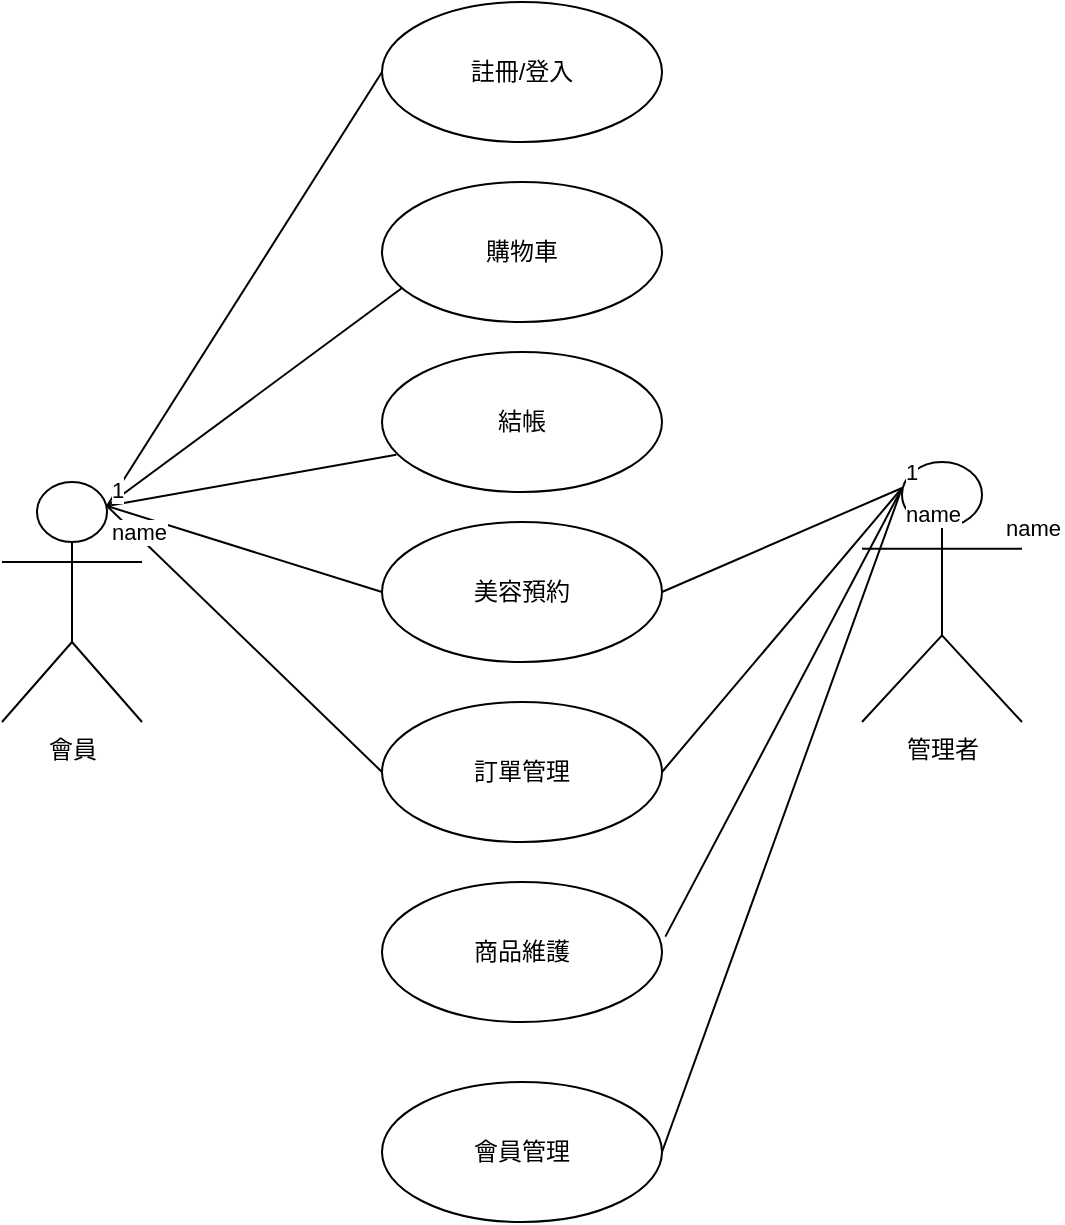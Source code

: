 <mxfile version="14.1.2" type="github"><diagram id="if_gVg0LCdBpnto1XC5N" name="Page-1"><mxGraphModel dx="1248" dy="677" grid="1" gridSize="10" guides="1" tooltips="1" connect="1" arrows="1" fold="1" page="1" pageScale="1" pageWidth="827" pageHeight="1169" math="0" shadow="0"><root><mxCell id="0"/><mxCell id="1" parent="0"/><mxCell id="mOt-wLDE0dt9SqUmTR0o-24" style="rounded=0;orthogonalLoop=1;jettySize=auto;html=1;exitX=0.75;exitY=0.1;exitDx=0;exitDy=0;exitPerimeter=0;entryX=0;entryY=0.5;entryDx=0;entryDy=0;endArrow=none;endFill=0;" edge="1" parent="1" source="mOt-wLDE0dt9SqUmTR0o-1" target="mOt-wLDE0dt9SqUmTR0o-8"><mxGeometry relative="1" as="geometry"/></mxCell><mxCell id="mOt-wLDE0dt9SqUmTR0o-27" style="edgeStyle=none;rounded=0;orthogonalLoop=1;jettySize=auto;html=1;exitX=0.75;exitY=0.1;exitDx=0;exitDy=0;exitPerimeter=0;endArrow=none;endFill=0;" edge="1" parent="1" source="mOt-wLDE0dt9SqUmTR0o-1"><mxGeometry relative="1" as="geometry"><mxPoint x="340" y="173" as="targetPoint"/></mxGeometry></mxCell><mxCell id="mOt-wLDE0dt9SqUmTR0o-30" style="edgeStyle=none;rounded=0;orthogonalLoop=1;jettySize=auto;html=1;exitX=0.75;exitY=0.1;exitDx=0;exitDy=0;exitPerimeter=0;entryX=0.051;entryY=0.734;entryDx=0;entryDy=0;entryPerimeter=0;endArrow=none;endFill=0;" edge="1" parent="1" source="mOt-wLDE0dt9SqUmTR0o-1" target="mOt-wLDE0dt9SqUmTR0o-4"><mxGeometry relative="1" as="geometry"/></mxCell><mxCell id="mOt-wLDE0dt9SqUmTR0o-1" value="會員" style="shape=umlActor;verticalLabelPosition=bottom;verticalAlign=top;html=1;" vertex="1" parent="1"><mxGeometry x="140" y="270" width="70" height="120" as="geometry"/></mxCell><mxCell id="mOt-wLDE0dt9SqUmTR0o-2" value="管理者" style="shape=umlActor;verticalLabelPosition=bottom;verticalAlign=top;html=1;" vertex="1" parent="1"><mxGeometry x="570" y="260" width="80" height="130" as="geometry"/></mxCell><mxCell id="mOt-wLDE0dt9SqUmTR0o-3" value="購物車" style="ellipse;whiteSpace=wrap;html=1;" vertex="1" parent="1"><mxGeometry x="330" y="120" width="140" height="70" as="geometry"/></mxCell><mxCell id="mOt-wLDE0dt9SqUmTR0o-4" value="結帳" style="ellipse;whiteSpace=wrap;html=1;" vertex="1" parent="1"><mxGeometry x="330" y="205" width="140" height="70" as="geometry"/></mxCell><mxCell id="mOt-wLDE0dt9SqUmTR0o-5" value="美容預約" style="ellipse;whiteSpace=wrap;html=1;" vertex="1" parent="1"><mxGeometry x="330" y="290" width="140" height="70" as="geometry"/></mxCell><mxCell id="mOt-wLDE0dt9SqUmTR0o-6" value="訂單管理" style="ellipse;whiteSpace=wrap;html=1;" vertex="1" parent="1"><mxGeometry x="330" y="380" width="140" height="70" as="geometry"/></mxCell><mxCell id="mOt-wLDE0dt9SqUmTR0o-7" value="商品維護" style="ellipse;whiteSpace=wrap;html=1;" vertex="1" parent="1"><mxGeometry x="330" y="470" width="140" height="70" as="geometry"/></mxCell><mxCell id="mOt-wLDE0dt9SqUmTR0o-8" value="註冊/登入" style="ellipse;whiteSpace=wrap;html=1;" vertex="1" parent="1"><mxGeometry x="330" y="30" width="140" height="70" as="geometry"/></mxCell><mxCell id="mOt-wLDE0dt9SqUmTR0o-9" value="會員管理" style="ellipse;whiteSpace=wrap;html=1;" vertex="1" parent="1"><mxGeometry x="330" y="570" width="140" height="70" as="geometry"/></mxCell><mxCell id="mOt-wLDE0dt9SqUmTR0o-35" value="name" style="endArrow=none;endFill=0;html=1;align=left;verticalAlign=top;exitX=0.75;exitY=0.1;exitDx=0;exitDy=0;exitPerimeter=0;entryX=0;entryY=0.5;entryDx=0;entryDy=0;" edge="1" parent="1" source="mOt-wLDE0dt9SqUmTR0o-1" target="mOt-wLDE0dt9SqUmTR0o-5"><mxGeometry x="-1" relative="1" as="geometry"><mxPoint x="330" y="350" as="sourcePoint"/><mxPoint x="490" y="350" as="targetPoint"/></mxGeometry></mxCell><mxCell id="mOt-wLDE0dt9SqUmTR0o-36" value="1" style="edgeLabel;resizable=0;html=1;align=left;verticalAlign=bottom;" connectable="0" vertex="1" parent="mOt-wLDE0dt9SqUmTR0o-35"><mxGeometry x="-1" relative="1" as="geometry"/></mxCell><mxCell id="mOt-wLDE0dt9SqUmTR0o-37" value="name" style="endArrow=none;endFill=0;html=1;align=left;verticalAlign=top;exitX=0.75;exitY=0.1;exitDx=0;exitDy=0;exitPerimeter=0;entryX=0;entryY=0.5;entryDx=0;entryDy=0;" edge="1" parent="1" source="mOt-wLDE0dt9SqUmTR0o-1" target="mOt-wLDE0dt9SqUmTR0o-6"><mxGeometry x="-1" relative="1" as="geometry"><mxPoint x="330" y="350" as="sourcePoint"/><mxPoint x="490" y="350" as="targetPoint"/></mxGeometry></mxCell><mxCell id="mOt-wLDE0dt9SqUmTR0o-38" value="1" style="edgeLabel;resizable=0;html=1;align=left;verticalAlign=bottom;" connectable="0" vertex="1" parent="mOt-wLDE0dt9SqUmTR0o-37"><mxGeometry x="-1" relative="1" as="geometry"/></mxCell><mxCell id="mOt-wLDE0dt9SqUmTR0o-39" value="name" style="endArrow=none;endFill=0;html=1;align=left;verticalAlign=top;entryX=1;entryY=0.5;entryDx=0;entryDy=0;exitX=0.25;exitY=0.1;exitDx=0;exitDy=0;exitPerimeter=0;" edge="1" parent="1" source="mOt-wLDE0dt9SqUmTR0o-2" target="mOt-wLDE0dt9SqUmTR0o-9"><mxGeometry x="-1" y="50" relative="1" as="geometry"><mxPoint x="330" y="350" as="sourcePoint"/><mxPoint x="490" y="350" as="targetPoint"/><mxPoint x="3" y="-10" as="offset"/></mxGeometry></mxCell><mxCell id="mOt-wLDE0dt9SqUmTR0o-40" value="1" style="edgeLabel;resizable=0;html=1;align=left;verticalAlign=bottom;" connectable="0" vertex="1" parent="mOt-wLDE0dt9SqUmTR0o-39"><mxGeometry x="-1" relative="1" as="geometry"/></mxCell><mxCell id="mOt-wLDE0dt9SqUmTR0o-41" value="name" style="endArrow=none;endFill=0;html=1;align=left;verticalAlign=top;exitX=0.25;exitY=0.1;exitDx=0;exitDy=0;exitPerimeter=0;entryX=1.012;entryY=0.39;entryDx=0;entryDy=0;entryPerimeter=0;" edge="1" parent="1" source="mOt-wLDE0dt9SqUmTR0o-2" target="mOt-wLDE0dt9SqUmTR0o-7"><mxGeometry x="-1" relative="1" as="geometry"><mxPoint x="330" y="350" as="sourcePoint"/><mxPoint x="490" y="350" as="targetPoint"/></mxGeometry></mxCell><mxCell id="mOt-wLDE0dt9SqUmTR0o-42" value="1" style="edgeLabel;resizable=0;html=1;align=left;verticalAlign=bottom;" connectable="0" vertex="1" parent="mOt-wLDE0dt9SqUmTR0o-41"><mxGeometry x="-1" relative="1" as="geometry"/></mxCell><mxCell id="mOt-wLDE0dt9SqUmTR0o-43" value="name" style="endArrow=none;endFill=0;html=1;align=left;verticalAlign=top;exitX=0.25;exitY=0.1;exitDx=0;exitDy=0;exitPerimeter=0;entryX=1;entryY=0.5;entryDx=0;entryDy=0;" edge="1" parent="1" source="mOt-wLDE0dt9SqUmTR0o-2" target="mOt-wLDE0dt9SqUmTR0o-6"><mxGeometry x="-1" relative="1" as="geometry"><mxPoint x="330" y="350" as="sourcePoint"/><mxPoint x="490" y="350" as="targetPoint"/></mxGeometry></mxCell><mxCell id="mOt-wLDE0dt9SqUmTR0o-44" value="1" style="edgeLabel;resizable=0;html=1;align=left;verticalAlign=bottom;" connectable="0" vertex="1" parent="mOt-wLDE0dt9SqUmTR0o-43"><mxGeometry x="-1" relative="1" as="geometry"/></mxCell><mxCell id="mOt-wLDE0dt9SqUmTR0o-45" value="name" style="endArrow=none;endFill=0;html=1;align=left;verticalAlign=top;exitX=0.25;exitY=0.1;exitDx=0;exitDy=0;exitPerimeter=0;entryX=1;entryY=0.5;entryDx=0;entryDy=0;" edge="1" parent="1" source="mOt-wLDE0dt9SqUmTR0o-2" target="mOt-wLDE0dt9SqUmTR0o-5"><mxGeometry x="-1" relative="1" as="geometry"><mxPoint x="330" y="350" as="sourcePoint"/><mxPoint x="490" y="350" as="targetPoint"/></mxGeometry></mxCell><mxCell id="mOt-wLDE0dt9SqUmTR0o-46" value="1" style="edgeLabel;resizable=0;html=1;align=left;verticalAlign=bottom;" connectable="0" vertex="1" parent="mOt-wLDE0dt9SqUmTR0o-45"><mxGeometry x="-1" relative="1" as="geometry"/></mxCell></root></mxGraphModel></diagram></mxfile>